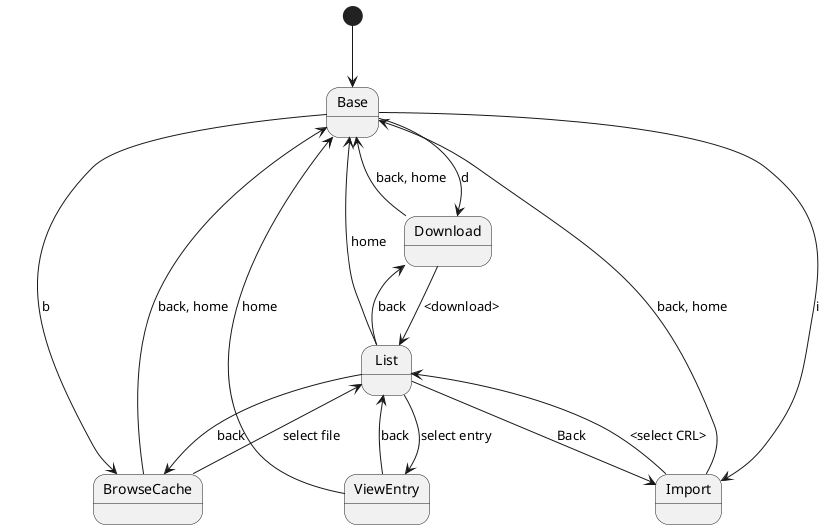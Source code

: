 @startuml
[*] --> Base
Base --> Download: d
Base --> BrowseCache: b
Base --> Import: i
Import --> Base: back, home
Import --> List: <select CRL>
List --> Import: Back
BrowseCache --> List: select file
List --> ViewEntry: select entry
ViewEntry --> List: back
ViewEntry --> Base: home
List --> BrowseCache: back
List --> Base: home
BrowseCache --> Base: back, home
Download --> Base: back, home
Download --> List: <download>
List --> Download: back
@enduml